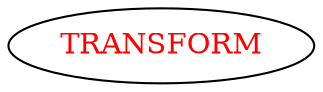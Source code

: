 digraph dependencyGraph {
 concentrate=true;
 ranksep="2.0";
 rankdir="LR"; 
 splines="ortho";
"TRANSFORM" [fontcolor="red"];
}